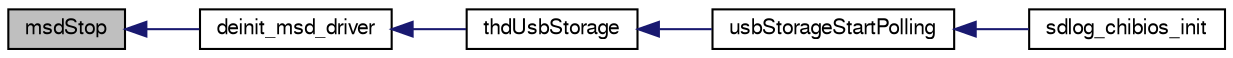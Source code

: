 digraph "msdStop"
{
  edge [fontname="FreeSans",fontsize="10",labelfontname="FreeSans",labelfontsize="10"];
  node [fontname="FreeSans",fontsize="10",shape=record];
  rankdir="LR";
  Node1 [label="msdStop",height=0.2,width=0.4,color="black", fillcolor="grey75", style="filled", fontcolor="black"];
  Node1 -> Node2 [dir="back",color="midnightblue",fontsize="10",style="solid",fontname="FreeSans"];
  Node2 [label="deinit_msd_driver",height=0.2,width=0.4,color="black", fillcolor="white", style="filled",URL="$usb__msd_8h.html#af6995e11a18decb9478ad798000d60ca"];
  Node2 -> Node3 [dir="back",color="midnightblue",fontsize="10",style="solid",fontname="FreeSans"];
  Node3 [label="thdUsbStorage",height=0.2,width=0.4,color="black", fillcolor="white", style="filled",URL="$usbStorage_8c.html#a03e36a472f457f472fc7031d798eac45"];
  Node3 -> Node4 [dir="back",color="midnightblue",fontsize="10",style="solid",fontname="FreeSans"];
  Node4 [label="usbStorageStartPolling",height=0.2,width=0.4,color="black", fillcolor="white", style="filled",URL="$usbStorage_8h.html#a12081a3972cd8a738a527d104c647665"];
  Node4 -> Node5 [dir="back",color="midnightblue",fontsize="10",style="solid",fontname="FreeSans"];
  Node5 [label="sdlog_chibios_init",height=0.2,width=0.4,color="black", fillcolor="white", style="filled",URL="$sdlog__chibios_8h.html#aeeba7682db35a9becddc07935f5d256a"];
}
